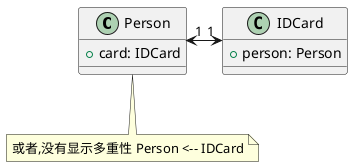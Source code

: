 @startuml
class Person{
+ card: IDCard
}

class IDCard{
+ person: Person
}

Person "1"<->"1" IDCard

note bottom of Person: 或者,没有显示多重性 Person <-- IDCard
@enduml